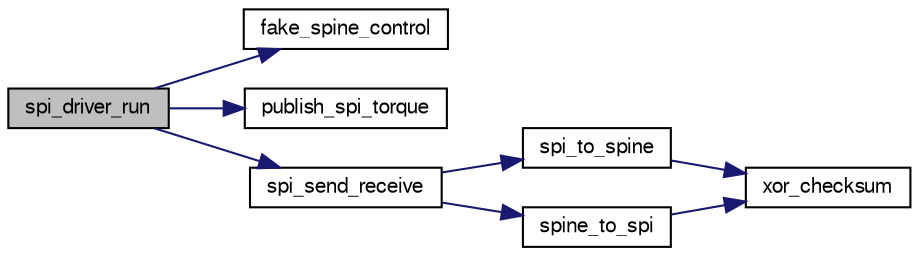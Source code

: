 digraph "spi_driver_run"
{
  edge [fontname="FreeSans",fontsize="10",labelfontname="FreeSans",labelfontsize="10"];
  node [fontname="FreeSans",fontsize="10",shape=record];
  rankdir="LR";
  Node1 [label="spi_driver_run",height=0.2,width=0.4,color="black", fillcolor="grey75", style="filled", fontcolor="black"];
  Node1 -> Node2 [color="midnightblue",fontsize="10",style="solid",fontname="FreeSans"];
  Node2 [label="fake_spine_control",height=0.2,width=0.4,color="black", fillcolor="white", style="filled",URL="$d1/d62/rt__spi_8cpp.html#a8e068bf4eccc8576a64472a3ab648bc5"];
  Node1 -> Node3 [color="midnightblue",fontsize="10",style="solid",fontname="FreeSans"];
  Node3 [label="publish_spi_torque",height=0.2,width=0.4,color="black", fillcolor="white", style="filled",URL="$d7/d47/rt__spi__lcm_8h.html#a8793654fc8604008f59e9fdb0ed3ad5c"];
  Node1 -> Node4 [color="midnightblue",fontsize="10",style="solid",fontname="FreeSans"];
  Node4 [label="spi_send_receive",height=0.2,width=0.4,color="black", fillcolor="white", style="filled",URL="$d1/d62/rt__spi_8cpp.html#a203bbcc4db5a480dbdf813356e836415"];
  Node4 -> Node5 [color="midnightblue",fontsize="10",style="solid",fontname="FreeSans"];
  Node5 [label="spi_to_spine",height=0.2,width=0.4,color="black", fillcolor="white", style="filled",URL="$d1/d62/rt__spi_8cpp.html#acc45f58dc7a8bffa48be85ef06e03309"];
  Node5 -> Node6 [color="midnightblue",fontsize="10",style="solid",fontname="FreeSans"];
  Node6 [label="xor_checksum",height=0.2,width=0.4,color="black", fillcolor="white", style="filled",URL="$d1/d62/rt__spi_8cpp.html#a0dd0e7733095f820e5edd3b6ed15b9b2"];
  Node4 -> Node7 [color="midnightblue",fontsize="10",style="solid",fontname="FreeSans"];
  Node7 [label="spine_to_spi",height=0.2,width=0.4,color="black", fillcolor="white", style="filled",URL="$d1/d62/rt__spi_8cpp.html#a884cb6c718f657f5aeef5e8b1b5619b7"];
  Node7 -> Node6 [color="midnightblue",fontsize="10",style="solid",fontname="FreeSans"];
}
